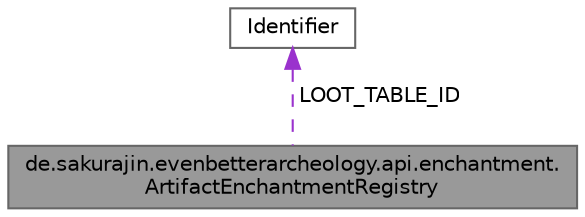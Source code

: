 digraph "de.sakurajin.evenbetterarcheology.api.enchantment.ArtifactEnchantmentRegistry"
{
 // LATEX_PDF_SIZE
  bgcolor="transparent";
  edge [fontname=Helvetica,fontsize=10,labelfontname=Helvetica,labelfontsize=10];
  node [fontname=Helvetica,fontsize=10,shape=box,height=0.2,width=0.4];
  Node1 [label="de.sakurajin.evenbetterarcheology.api.enchantment.\lArtifactEnchantmentRegistry",height=0.2,width=0.4,color="gray40", fillcolor="grey60", style="filled", fontcolor="black",tooltip=" "];
  Node2 -> Node1 [dir="back",color="darkorchid3",style="dashed",label=" LOOT_TABLE_ID" ];
  Node2 [label="Identifier",height=0.2,width=0.4,color="gray40", fillcolor="white", style="filled",tooltip=" "];
}
